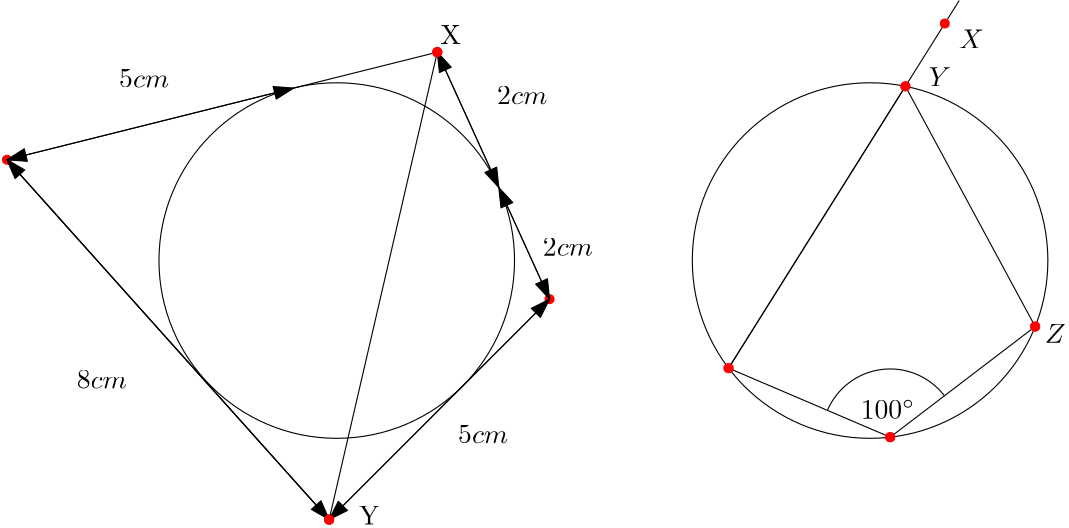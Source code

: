 <?xml version="1.0"?>
<!DOCTYPE ipe SYSTEM "ipe.dtd">
<ipe version="70218" creator="Ipe 7.2.26">
<info created="D:20230912191800" modified="D:20230913172217"/>
<ipestyle name="basic">
<symbol name="arrow/arc(spx)">
<path stroke="sym-stroke" fill="sym-stroke" pen="sym-pen">
0 0 m
-1 0.333 l
-1 -0.333 l
h
</path>
</symbol>
<symbol name="arrow/farc(spx)">
<path stroke="sym-stroke" fill="white" pen="sym-pen">
0 0 m
-1 0.333 l
-1 -0.333 l
h
</path>
</symbol>
<symbol name="arrow/ptarc(spx)">
<path stroke="sym-stroke" fill="sym-stroke" pen="sym-pen">
0 0 m
-1 0.333 l
-0.8 0 l
-1 -0.333 l
h
</path>
</symbol>
<symbol name="arrow/fptarc(spx)">
<path stroke="sym-stroke" fill="white" pen="sym-pen">
0 0 m
-1 0.333 l
-0.8 0 l
-1 -0.333 l
h
</path>
</symbol>
<symbol name="mark/disk(sx)" transformations="translations">
<path fill="sym-stroke">
0.6 0 0 0.6 0 0 e
</path>
</symbol>
<symbol name="mark/circle(sx)" transformations="translations">
<path fill="sym-stroke">
0.6 0 0 0.6 0 0 e
0.4 0 0 0.4 0 0 e
</path>
</symbol>
<symbol name="mark/fdisk(sfx)" transformations="translations">
<group>
<path fill="sym-fill">
0.5 0 0 0.5 0 0 e
</path>
<path fill="sym-stroke" fillrule="eofill">
0.6 0 0 0.6 0 0 e
0.4 0 0 0.4 0 0 e
</path>
</group>
</symbol>
<symbol name="mark/box(sx)" transformations="translations">
<path fill="sym-stroke" fillrule="eofill">
-0.6 -0.6 m
0.6 -0.6 l
0.6 0.6 l
-0.6 0.6 l
h
-0.4 -0.4 m
0.4 -0.4 l
0.4 0.4 l
-0.4 0.4 l
h
</path>
</symbol>
<symbol name="mark/square(sx)" transformations="translations">
<path fill="sym-stroke">
-0.6 -0.6 m
0.6 -0.6 l
0.6 0.6 l
-0.6 0.6 l
h
</path>
</symbol>
<symbol name="mark/fsquare(sfx)" transformations="translations">
<group>
<path fill="sym-fill">
-0.5 -0.5 m
0.5 -0.5 l
0.5 0.5 l
-0.5 0.5 l
h
</path>
<path fill="sym-stroke" fillrule="eofill">
-0.6 -0.6 m
0.6 -0.6 l
0.6 0.6 l
-0.6 0.6 l
h
-0.4 -0.4 m
0.4 -0.4 l
0.4 0.4 l
-0.4 0.4 l
h
</path>
</group>
</symbol>
<symbol name="mark/cross(sx)" transformations="translations">
<group>
<path fill="sym-stroke">
-0.43 -0.57 m
0.57 0.43 l
0.43 0.57 l
-0.57 -0.43 l
h
</path>
<path fill="sym-stroke">
-0.43 0.57 m
0.57 -0.43 l
0.43 -0.57 l
-0.57 0.43 l
h
</path>
</group>
</symbol>
<symbol name="arrow/fnormal(spx)">
<path stroke="sym-stroke" fill="white" pen="sym-pen">
0 0 m
-1 0.333 l
-1 -0.333 l
h
</path>
</symbol>
<symbol name="arrow/pointed(spx)">
<path stroke="sym-stroke" fill="sym-stroke" pen="sym-pen">
0 0 m
-1 0.333 l
-0.8 0 l
-1 -0.333 l
h
</path>
</symbol>
<symbol name="arrow/fpointed(spx)">
<path stroke="sym-stroke" fill="white" pen="sym-pen">
0 0 m
-1 0.333 l
-0.8 0 l
-1 -0.333 l
h
</path>
</symbol>
<symbol name="arrow/linear(spx)">
<path stroke="sym-stroke" pen="sym-pen">
-1 0.333 m
0 0 l
-1 -0.333 l
</path>
</symbol>
<symbol name="arrow/fdouble(spx)">
<path stroke="sym-stroke" fill="white" pen="sym-pen">
0 0 m
-1 0.333 l
-1 -0.333 l
h
-1 0 m
-2 0.333 l
-2 -0.333 l
h
</path>
</symbol>
<symbol name="arrow/double(spx)">
<path stroke="sym-stroke" fill="sym-stroke" pen="sym-pen">
0 0 m
-1 0.333 l
-1 -0.333 l
h
-1 0 m
-2 0.333 l
-2 -0.333 l
h
</path>
</symbol>
<symbol name="arrow/mid-normal(spx)">
<path stroke="sym-stroke" fill="sym-stroke" pen="sym-pen">
0.5 0 m
-0.5 0.333 l
-0.5 -0.333 l
h
</path>
</symbol>
<symbol name="arrow/mid-fnormal(spx)">
<path stroke="sym-stroke" fill="white" pen="sym-pen">
0.5 0 m
-0.5 0.333 l
-0.5 -0.333 l
h
</path>
</symbol>
<symbol name="arrow/mid-pointed(spx)">
<path stroke="sym-stroke" fill="sym-stroke" pen="sym-pen">
0.5 0 m
-0.5 0.333 l
-0.3 0 l
-0.5 -0.333 l
h
</path>
</symbol>
<symbol name="arrow/mid-fpointed(spx)">
<path stroke="sym-stroke" fill="white" pen="sym-pen">
0.5 0 m
-0.5 0.333 l
-0.3 0 l
-0.5 -0.333 l
h
</path>
</symbol>
<symbol name="arrow/mid-double(spx)">
<path stroke="sym-stroke" fill="sym-stroke" pen="sym-pen">
1 0 m
0 0.333 l
0 -0.333 l
h
0 0 m
-1 0.333 l
-1 -0.333 l
h
</path>
</symbol>
<symbol name="arrow/mid-fdouble(spx)">
<path stroke="sym-stroke" fill="white" pen="sym-pen">
1 0 m
0 0.333 l
0 -0.333 l
h
0 0 m
-1 0.333 l
-1 -0.333 l
h
</path>
</symbol>
<anglesize name="22.5 deg" value="22.5"/>
<anglesize name="30 deg" value="30"/>
<anglesize name="45 deg" value="45"/>
<anglesize name="60 deg" value="60"/>
<anglesize name="90 deg" value="90"/>
<arrowsize name="large" value="10"/>
<arrowsize name="small" value="5"/>
<arrowsize name="tiny" value="3"/>
<color name="blue" value="0 0 1"/>
<color name="brown" value="0.647 0.165 0.165"/>
<color name="darkblue" value="0 0 0.545"/>
<color name="darkcyan" value="0 0.545 0.545"/>
<color name="darkgray" value="0.663"/>
<color name="darkgreen" value="0 0.392 0"/>
<color name="darkmagenta" value="0.545 0 0.545"/>
<color name="darkorange" value="1 0.549 0"/>
<color name="darkred" value="0.545 0 0"/>
<color name="gold" value="1 0.843 0"/>
<color name="gray" value="0.745"/>
<color name="green" value="0 1 0"/>
<color name="lightblue" value="0.678 0.847 0.902"/>
<color name="lightcyan" value="0.878 1 1"/>
<color name="lightgray" value="0.827"/>
<color name="lightgreen" value="0.565 0.933 0.565"/>
<color name="lightyellow" value="1 1 0.878"/>
<color name="navy" value="0 0 0.502"/>
<color name="orange" value="1 0.647 0"/>
<color name="pink" value="1 0.753 0.796"/>
<color name="purple" value="0.627 0.125 0.941"/>
<color name="red" value="1 0 0"/>
<color name="seagreen" value="0.18 0.545 0.341"/>
<color name="turquoise" value="0.251 0.878 0.816"/>
<color name="violet" value="0.933 0.51 0.933"/>
<color name="yellow" value="1 1 0"/>
<dashstyle name="dash dot dotted" value="[4 2 1 2 1 2] 0"/>
<dashstyle name="dash dotted" value="[4 2 1 2] 0"/>
<dashstyle name="dashed" value="[4] 0"/>
<dashstyle name="dotted" value="[1 3] 0"/>
<gridsize name="10 pts (~3.5 mm)" value="10"/>
<gridsize name="14 pts (~5 mm)" value="14"/>
<gridsize name="16 pts (~6 mm)" value="16"/>
<gridsize name="20 pts (~7 mm)" value="20"/>
<gridsize name="28 pts (~10 mm)" value="28"/>
<gridsize name="32 pts (~12 mm)" value="32"/>
<gridsize name="4 pts" value="4"/>
<gridsize name="56 pts (~20 mm)" value="56"/>
<gridsize name="8 pts (~3 mm)" value="8"/>
<opacity name="10%" value="0.1"/>
<opacity name="30%" value="0.3"/>
<opacity name="50%" value="0.5"/>
<opacity name="75%" value="0.75"/>
<pen name="fat" value="1.2"/>
<pen name="heavier" value="0.8"/>
<pen name="ultrafat" value="2"/>
<symbolsize name="large" value="5"/>
<symbolsize name="small" value="2"/>
<symbolsize name="tiny" value="1.1"/>
<textsize name="Huge" value="\Huge"/>
<textsize name="LARGE" value="\LARGE"/>
<textsize name="Large" value="\Large"/>
<textsize name="footnote" value="\footnotesize"/>
<textsize name="huge" value="\huge"/>
<textsize name="large" value="\large"/>
<textsize name="script" value="\scriptsize"/>
<textsize name="small" value="\small"/>
<textsize name="tiny" value="\tiny"/>
<textstyle name="center" begin="\begin{center}" end="\end{center}"/>
<textstyle name="item" begin="\begin{itemize}\item{}" end="\end{itemize}"/>
<textstyle name="itemize" begin="\begin{itemize}" end="\end{itemize}"/>
<tiling name="falling" angle="-60" step="4" width="1"/>
<tiling name="rising" angle="30" step="4" width="1"/>
</ipestyle>
<page>
<layer name="alpha"/>
<view layers="alpha" active="alpha"/>
<path layer="alpha" matrix="1 0 0 1 64 0" stroke="black">
64 0 0 64 128 640 e
</path>
<path matrix="1 0 0 1 64 0" stroke="black">
64 0 0 64 320 640 e
</path>
<path matrix="1 0 0 1 64 0" stroke="black">
125.255 546.745 m
9.26976 676.287 l
</path>
<path matrix="1 0 0 1 64 0" stroke="black">
9.26976 676.287 m
125.255 546.745 l
204.616 626.107 l
164.201 715.02 l
h
</path>
<path matrix="1 0 0 1 64 0" stroke="black">
269.061 601.255 m
327.231 576.41 l
379.43 616.249 l
332.71 702.725 l
269.061 601.255 l
</path>
<use matrix="1 0 0 1 64 0" name="mark/disk(sx)" pos="9.26976 676.287" size="normal" stroke="red"/>
<use matrix="1 0 0 1 64 0" name="mark/disk(sx)" pos="164.201 715.02" size="normal" stroke="red"/>
<use matrix="1 0 0 1 64 0" name="mark/disk(sx)" pos="204.616 626.107" size="normal" stroke="red"/>
<use matrix="1 0 0 1 64 0" name="mark/disk(sx)" pos="125.255 546.745" size="normal" stroke="red"/>
<use matrix="1 0 0 1 64 0" name="mark/disk(sx)" pos="269.061 601.255" size="normal" stroke="red"/>
<use matrix="1 0 0 1 64 0" name="mark/disk(sx)" pos="327.231 576.41" size="normal" stroke="red"/>
<use matrix="1 0 0 1 64 0" name="mark/disk(sx)" pos="379.43 616.249" size="normal" stroke="red"/>
<use matrix="1 0 0 1 64 0" name="mark/disk(sx)" pos="332.71 702.725" size="normal" stroke="red"/>
<path stroke="black">
228.201 715.02 m
189.255 546.745 l
</path>
<use name="mark/disk(sx)" pos="228.201 715.02" size="normal" stroke="red"/>
<use name="mark/disk(sx)" pos="189.255 546.745" size="normal" stroke="red"/>
<text transformations="translations" pos="235.675 574.242" stroke="black" type="label" width="18.04" height="6.42" depth="0" valign="baseline" style="math">5cm</text>
<text transformations="translations" pos="266.187 641.691" stroke="black" type="label" width="18.04" height="6.42" depth="0" valign="baseline" style="math">2cm</text>
<text transformations="translations" pos="98.3691 593.915" stroke="black" type="label" width="18.04" height="6.42" depth="0" valign="baseline" style="math">8cm</text>
<path stroke="black" arrow="normal/normal" rarrow="normal/normal">
73.2698 676.287 m
189.255 546.745 l
</path>
<path stroke="black" arrow="normal/normal" rarrow="normal/normal">
189.255 546.745 m
268.616 626.107 l
</path>
<path stroke="black" arrow="normal/normal" rarrow="normal/normal">
250.348 666.297 m
268.616 626.107 l
</path>
<text transformations="translations" pos="249.726 696.292" stroke="black" type="label" width="18.04" height="6.42" depth="0" valign="baseline" style="math">2cm</text>
<path stroke="black" arrow="normal/normal" rarrow="normal/normal">
228.201 715.02 m
250.348 666.297 l
</path>
<path stroke="black" arrow="normal/normal" rarrow="normal/normal">
73.2698 676.287 m
176.458 702.084 l
</path>
<text transformations="translations" pos="113.625 702.314" stroke="black" type="label" width="18.04" height="6.42" depth="0" valign="baseline" style="math">5cm</text>
<use name="mark/disk(sx)" pos="228.201 715.02" size="normal" stroke="red"/>
<use name="mark/disk(sx)" pos="189.255 546.745" size="normal" stroke="red"/>
<text matrix="1 0 0 1 -1.60591 -9.23399" transformations="translations" pos="230.857 727.205" stroke="black" type="label" width="7.472" height="6.808" depth="0" valign="baseline">X</text>
<text matrix="1 0 0 1 -3.21182 1.20443" transformations="translations" pos="203.155 543.73" stroke="black" type="label" width="7.472" height="6.808" depth="0" valign="baseline">Y</text>
<path stroke="black">
333.061 601.255 m
416.075 733.598 l
</path>
<text matrix="1 0 0 1 -2.81035 -6.02217" transformations="translations" pos="383.418 589.097" stroke="black" type="label" width="19.524" height="6.86" depth="0" valign="baseline" style="math">100^\circ</text>
<use name="mark/disk(sx)" pos="396.71 702.725" size="normal" stroke="red"/>
<use name="mark/disk(sx)" pos="333.061 601.255" size="normal" stroke="red"/>
<use name="mark/disk(sx)" pos="391.231 576.41" size="normal" stroke="red"/>
<use name="mark/disk(sx)" pos="443.43 616.249" size="normal" stroke="red"/>
<use name="mark/disk(sx)" pos="410.895 725.339" size="normal" stroke="red"/>
<text matrix="1 0 0 1 -14.0517 -15.2562" transformations="translations" pos="429.99 731.622" stroke="black" type="label" width="9.036" height="6.808" depth="0" valign="baseline" style="math">X</text>
<text matrix="1 0 0 1 -4.41626 -5.62069" transformations="translations" pos="409.514 708.336" stroke="black" type="label" width="7.998" height="6.808" depth="0" valign="baseline" style="math">Y</text>
<text matrix="1 0 0 1 -8.02956 8.43104" transformations="translations" pos="454.881 601.944" stroke="black" type="label" width="7.513" height="6.808" depth="0" valign="baseline" style="math">Z</text>
<path stroke="black">
368.642 586.058 m
24.5635 0 0 -24.5635 391.231 576.41 410.757 591.313 a
</path>
</page>
</ipe>
